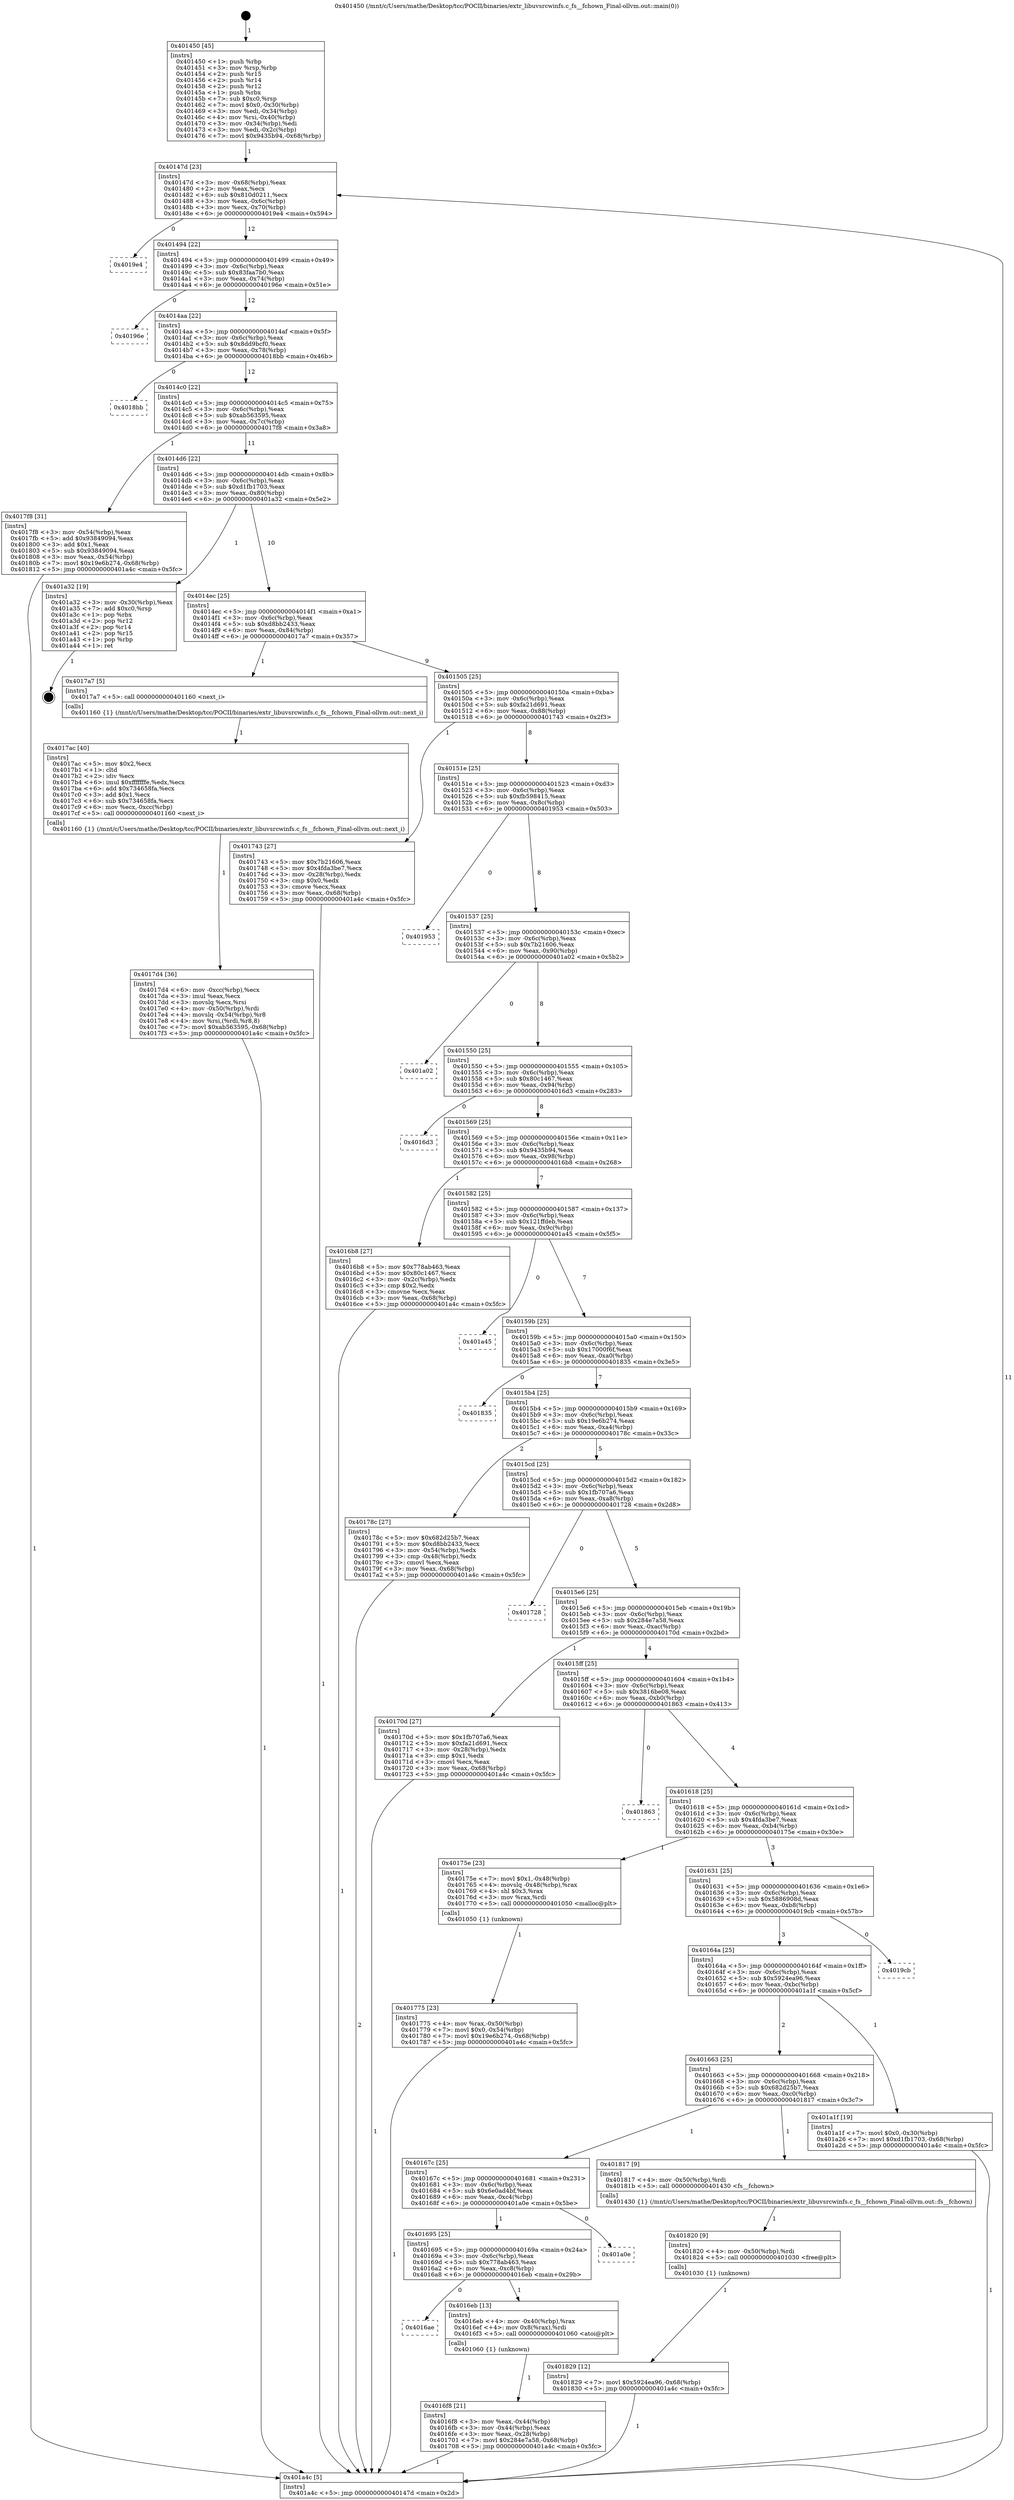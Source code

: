 digraph "0x401450" {
  label = "0x401450 (/mnt/c/Users/mathe/Desktop/tcc/POCII/binaries/extr_libuvsrcwinfs.c_fs__fchown_Final-ollvm.out::main(0))"
  labelloc = "t"
  node[shape=record]

  Entry [label="",width=0.3,height=0.3,shape=circle,fillcolor=black,style=filled]
  "0x40147d" [label="{
     0x40147d [23]\l
     | [instrs]\l
     &nbsp;&nbsp;0x40147d \<+3\>: mov -0x68(%rbp),%eax\l
     &nbsp;&nbsp;0x401480 \<+2\>: mov %eax,%ecx\l
     &nbsp;&nbsp;0x401482 \<+6\>: sub $0x810d0211,%ecx\l
     &nbsp;&nbsp;0x401488 \<+3\>: mov %eax,-0x6c(%rbp)\l
     &nbsp;&nbsp;0x40148b \<+3\>: mov %ecx,-0x70(%rbp)\l
     &nbsp;&nbsp;0x40148e \<+6\>: je 00000000004019e4 \<main+0x594\>\l
  }"]
  "0x4019e4" [label="{
     0x4019e4\l
  }", style=dashed]
  "0x401494" [label="{
     0x401494 [22]\l
     | [instrs]\l
     &nbsp;&nbsp;0x401494 \<+5\>: jmp 0000000000401499 \<main+0x49\>\l
     &nbsp;&nbsp;0x401499 \<+3\>: mov -0x6c(%rbp),%eax\l
     &nbsp;&nbsp;0x40149c \<+5\>: sub $0x83faa7b0,%eax\l
     &nbsp;&nbsp;0x4014a1 \<+3\>: mov %eax,-0x74(%rbp)\l
     &nbsp;&nbsp;0x4014a4 \<+6\>: je 000000000040196e \<main+0x51e\>\l
  }"]
  Exit [label="",width=0.3,height=0.3,shape=circle,fillcolor=black,style=filled,peripheries=2]
  "0x40196e" [label="{
     0x40196e\l
  }", style=dashed]
  "0x4014aa" [label="{
     0x4014aa [22]\l
     | [instrs]\l
     &nbsp;&nbsp;0x4014aa \<+5\>: jmp 00000000004014af \<main+0x5f\>\l
     &nbsp;&nbsp;0x4014af \<+3\>: mov -0x6c(%rbp),%eax\l
     &nbsp;&nbsp;0x4014b2 \<+5\>: sub $0x8dd9bcf0,%eax\l
     &nbsp;&nbsp;0x4014b7 \<+3\>: mov %eax,-0x78(%rbp)\l
     &nbsp;&nbsp;0x4014ba \<+6\>: je 00000000004018bb \<main+0x46b\>\l
  }"]
  "0x401829" [label="{
     0x401829 [12]\l
     | [instrs]\l
     &nbsp;&nbsp;0x401829 \<+7\>: movl $0x5924ea96,-0x68(%rbp)\l
     &nbsp;&nbsp;0x401830 \<+5\>: jmp 0000000000401a4c \<main+0x5fc\>\l
  }"]
  "0x4018bb" [label="{
     0x4018bb\l
  }", style=dashed]
  "0x4014c0" [label="{
     0x4014c0 [22]\l
     | [instrs]\l
     &nbsp;&nbsp;0x4014c0 \<+5\>: jmp 00000000004014c5 \<main+0x75\>\l
     &nbsp;&nbsp;0x4014c5 \<+3\>: mov -0x6c(%rbp),%eax\l
     &nbsp;&nbsp;0x4014c8 \<+5\>: sub $0xab563595,%eax\l
     &nbsp;&nbsp;0x4014cd \<+3\>: mov %eax,-0x7c(%rbp)\l
     &nbsp;&nbsp;0x4014d0 \<+6\>: je 00000000004017f8 \<main+0x3a8\>\l
  }"]
  "0x401820" [label="{
     0x401820 [9]\l
     | [instrs]\l
     &nbsp;&nbsp;0x401820 \<+4\>: mov -0x50(%rbp),%rdi\l
     &nbsp;&nbsp;0x401824 \<+5\>: call 0000000000401030 \<free@plt\>\l
     | [calls]\l
     &nbsp;&nbsp;0x401030 \{1\} (unknown)\l
  }"]
  "0x4017f8" [label="{
     0x4017f8 [31]\l
     | [instrs]\l
     &nbsp;&nbsp;0x4017f8 \<+3\>: mov -0x54(%rbp),%eax\l
     &nbsp;&nbsp;0x4017fb \<+5\>: add $0x93849094,%eax\l
     &nbsp;&nbsp;0x401800 \<+3\>: add $0x1,%eax\l
     &nbsp;&nbsp;0x401803 \<+5\>: sub $0x93849094,%eax\l
     &nbsp;&nbsp;0x401808 \<+3\>: mov %eax,-0x54(%rbp)\l
     &nbsp;&nbsp;0x40180b \<+7\>: movl $0x19e6b274,-0x68(%rbp)\l
     &nbsp;&nbsp;0x401812 \<+5\>: jmp 0000000000401a4c \<main+0x5fc\>\l
  }"]
  "0x4014d6" [label="{
     0x4014d6 [22]\l
     | [instrs]\l
     &nbsp;&nbsp;0x4014d6 \<+5\>: jmp 00000000004014db \<main+0x8b\>\l
     &nbsp;&nbsp;0x4014db \<+3\>: mov -0x6c(%rbp),%eax\l
     &nbsp;&nbsp;0x4014de \<+5\>: sub $0xd1fb1703,%eax\l
     &nbsp;&nbsp;0x4014e3 \<+3\>: mov %eax,-0x80(%rbp)\l
     &nbsp;&nbsp;0x4014e6 \<+6\>: je 0000000000401a32 \<main+0x5e2\>\l
  }"]
  "0x4017d4" [label="{
     0x4017d4 [36]\l
     | [instrs]\l
     &nbsp;&nbsp;0x4017d4 \<+6\>: mov -0xcc(%rbp),%ecx\l
     &nbsp;&nbsp;0x4017da \<+3\>: imul %eax,%ecx\l
     &nbsp;&nbsp;0x4017dd \<+3\>: movslq %ecx,%rsi\l
     &nbsp;&nbsp;0x4017e0 \<+4\>: mov -0x50(%rbp),%rdi\l
     &nbsp;&nbsp;0x4017e4 \<+4\>: movslq -0x54(%rbp),%r8\l
     &nbsp;&nbsp;0x4017e8 \<+4\>: mov %rsi,(%rdi,%r8,8)\l
     &nbsp;&nbsp;0x4017ec \<+7\>: movl $0xab563595,-0x68(%rbp)\l
     &nbsp;&nbsp;0x4017f3 \<+5\>: jmp 0000000000401a4c \<main+0x5fc\>\l
  }"]
  "0x401a32" [label="{
     0x401a32 [19]\l
     | [instrs]\l
     &nbsp;&nbsp;0x401a32 \<+3\>: mov -0x30(%rbp),%eax\l
     &nbsp;&nbsp;0x401a35 \<+7\>: add $0xc0,%rsp\l
     &nbsp;&nbsp;0x401a3c \<+1\>: pop %rbx\l
     &nbsp;&nbsp;0x401a3d \<+2\>: pop %r12\l
     &nbsp;&nbsp;0x401a3f \<+2\>: pop %r14\l
     &nbsp;&nbsp;0x401a41 \<+2\>: pop %r15\l
     &nbsp;&nbsp;0x401a43 \<+1\>: pop %rbp\l
     &nbsp;&nbsp;0x401a44 \<+1\>: ret\l
  }"]
  "0x4014ec" [label="{
     0x4014ec [25]\l
     | [instrs]\l
     &nbsp;&nbsp;0x4014ec \<+5\>: jmp 00000000004014f1 \<main+0xa1\>\l
     &nbsp;&nbsp;0x4014f1 \<+3\>: mov -0x6c(%rbp),%eax\l
     &nbsp;&nbsp;0x4014f4 \<+5\>: sub $0xd8bb2433,%eax\l
     &nbsp;&nbsp;0x4014f9 \<+6\>: mov %eax,-0x84(%rbp)\l
     &nbsp;&nbsp;0x4014ff \<+6\>: je 00000000004017a7 \<main+0x357\>\l
  }"]
  "0x4017ac" [label="{
     0x4017ac [40]\l
     | [instrs]\l
     &nbsp;&nbsp;0x4017ac \<+5\>: mov $0x2,%ecx\l
     &nbsp;&nbsp;0x4017b1 \<+1\>: cltd\l
     &nbsp;&nbsp;0x4017b2 \<+2\>: idiv %ecx\l
     &nbsp;&nbsp;0x4017b4 \<+6\>: imul $0xfffffffe,%edx,%ecx\l
     &nbsp;&nbsp;0x4017ba \<+6\>: add $0x734658fa,%ecx\l
     &nbsp;&nbsp;0x4017c0 \<+3\>: add $0x1,%ecx\l
     &nbsp;&nbsp;0x4017c3 \<+6\>: sub $0x734658fa,%ecx\l
     &nbsp;&nbsp;0x4017c9 \<+6\>: mov %ecx,-0xcc(%rbp)\l
     &nbsp;&nbsp;0x4017cf \<+5\>: call 0000000000401160 \<next_i\>\l
     | [calls]\l
     &nbsp;&nbsp;0x401160 \{1\} (/mnt/c/Users/mathe/Desktop/tcc/POCII/binaries/extr_libuvsrcwinfs.c_fs__fchown_Final-ollvm.out::next_i)\l
  }"]
  "0x4017a7" [label="{
     0x4017a7 [5]\l
     | [instrs]\l
     &nbsp;&nbsp;0x4017a7 \<+5\>: call 0000000000401160 \<next_i\>\l
     | [calls]\l
     &nbsp;&nbsp;0x401160 \{1\} (/mnt/c/Users/mathe/Desktop/tcc/POCII/binaries/extr_libuvsrcwinfs.c_fs__fchown_Final-ollvm.out::next_i)\l
  }"]
  "0x401505" [label="{
     0x401505 [25]\l
     | [instrs]\l
     &nbsp;&nbsp;0x401505 \<+5\>: jmp 000000000040150a \<main+0xba\>\l
     &nbsp;&nbsp;0x40150a \<+3\>: mov -0x6c(%rbp),%eax\l
     &nbsp;&nbsp;0x40150d \<+5\>: sub $0xfa21d691,%eax\l
     &nbsp;&nbsp;0x401512 \<+6\>: mov %eax,-0x88(%rbp)\l
     &nbsp;&nbsp;0x401518 \<+6\>: je 0000000000401743 \<main+0x2f3\>\l
  }"]
  "0x401775" [label="{
     0x401775 [23]\l
     | [instrs]\l
     &nbsp;&nbsp;0x401775 \<+4\>: mov %rax,-0x50(%rbp)\l
     &nbsp;&nbsp;0x401779 \<+7\>: movl $0x0,-0x54(%rbp)\l
     &nbsp;&nbsp;0x401780 \<+7\>: movl $0x19e6b274,-0x68(%rbp)\l
     &nbsp;&nbsp;0x401787 \<+5\>: jmp 0000000000401a4c \<main+0x5fc\>\l
  }"]
  "0x401743" [label="{
     0x401743 [27]\l
     | [instrs]\l
     &nbsp;&nbsp;0x401743 \<+5\>: mov $0x7b21606,%eax\l
     &nbsp;&nbsp;0x401748 \<+5\>: mov $0x4fda3be7,%ecx\l
     &nbsp;&nbsp;0x40174d \<+3\>: mov -0x28(%rbp),%edx\l
     &nbsp;&nbsp;0x401750 \<+3\>: cmp $0x0,%edx\l
     &nbsp;&nbsp;0x401753 \<+3\>: cmove %ecx,%eax\l
     &nbsp;&nbsp;0x401756 \<+3\>: mov %eax,-0x68(%rbp)\l
     &nbsp;&nbsp;0x401759 \<+5\>: jmp 0000000000401a4c \<main+0x5fc\>\l
  }"]
  "0x40151e" [label="{
     0x40151e [25]\l
     | [instrs]\l
     &nbsp;&nbsp;0x40151e \<+5\>: jmp 0000000000401523 \<main+0xd3\>\l
     &nbsp;&nbsp;0x401523 \<+3\>: mov -0x6c(%rbp),%eax\l
     &nbsp;&nbsp;0x401526 \<+5\>: sub $0xfb598415,%eax\l
     &nbsp;&nbsp;0x40152b \<+6\>: mov %eax,-0x8c(%rbp)\l
     &nbsp;&nbsp;0x401531 \<+6\>: je 0000000000401953 \<main+0x503\>\l
  }"]
  "0x4016f8" [label="{
     0x4016f8 [21]\l
     | [instrs]\l
     &nbsp;&nbsp;0x4016f8 \<+3\>: mov %eax,-0x44(%rbp)\l
     &nbsp;&nbsp;0x4016fb \<+3\>: mov -0x44(%rbp),%eax\l
     &nbsp;&nbsp;0x4016fe \<+3\>: mov %eax,-0x28(%rbp)\l
     &nbsp;&nbsp;0x401701 \<+7\>: movl $0x284e7a58,-0x68(%rbp)\l
     &nbsp;&nbsp;0x401708 \<+5\>: jmp 0000000000401a4c \<main+0x5fc\>\l
  }"]
  "0x401953" [label="{
     0x401953\l
  }", style=dashed]
  "0x401537" [label="{
     0x401537 [25]\l
     | [instrs]\l
     &nbsp;&nbsp;0x401537 \<+5\>: jmp 000000000040153c \<main+0xec\>\l
     &nbsp;&nbsp;0x40153c \<+3\>: mov -0x6c(%rbp),%eax\l
     &nbsp;&nbsp;0x40153f \<+5\>: sub $0x7b21606,%eax\l
     &nbsp;&nbsp;0x401544 \<+6\>: mov %eax,-0x90(%rbp)\l
     &nbsp;&nbsp;0x40154a \<+6\>: je 0000000000401a02 \<main+0x5b2\>\l
  }"]
  "0x4016ae" [label="{
     0x4016ae\l
  }", style=dashed]
  "0x401a02" [label="{
     0x401a02\l
  }", style=dashed]
  "0x401550" [label="{
     0x401550 [25]\l
     | [instrs]\l
     &nbsp;&nbsp;0x401550 \<+5\>: jmp 0000000000401555 \<main+0x105\>\l
     &nbsp;&nbsp;0x401555 \<+3\>: mov -0x6c(%rbp),%eax\l
     &nbsp;&nbsp;0x401558 \<+5\>: sub $0x80c1467,%eax\l
     &nbsp;&nbsp;0x40155d \<+6\>: mov %eax,-0x94(%rbp)\l
     &nbsp;&nbsp;0x401563 \<+6\>: je 00000000004016d3 \<main+0x283\>\l
  }"]
  "0x4016eb" [label="{
     0x4016eb [13]\l
     | [instrs]\l
     &nbsp;&nbsp;0x4016eb \<+4\>: mov -0x40(%rbp),%rax\l
     &nbsp;&nbsp;0x4016ef \<+4\>: mov 0x8(%rax),%rdi\l
     &nbsp;&nbsp;0x4016f3 \<+5\>: call 0000000000401060 \<atoi@plt\>\l
     | [calls]\l
     &nbsp;&nbsp;0x401060 \{1\} (unknown)\l
  }"]
  "0x4016d3" [label="{
     0x4016d3\l
  }", style=dashed]
  "0x401569" [label="{
     0x401569 [25]\l
     | [instrs]\l
     &nbsp;&nbsp;0x401569 \<+5\>: jmp 000000000040156e \<main+0x11e\>\l
     &nbsp;&nbsp;0x40156e \<+3\>: mov -0x6c(%rbp),%eax\l
     &nbsp;&nbsp;0x401571 \<+5\>: sub $0x9435b94,%eax\l
     &nbsp;&nbsp;0x401576 \<+6\>: mov %eax,-0x98(%rbp)\l
     &nbsp;&nbsp;0x40157c \<+6\>: je 00000000004016b8 \<main+0x268\>\l
  }"]
  "0x401695" [label="{
     0x401695 [25]\l
     | [instrs]\l
     &nbsp;&nbsp;0x401695 \<+5\>: jmp 000000000040169a \<main+0x24a\>\l
     &nbsp;&nbsp;0x40169a \<+3\>: mov -0x6c(%rbp),%eax\l
     &nbsp;&nbsp;0x40169d \<+5\>: sub $0x778ab463,%eax\l
     &nbsp;&nbsp;0x4016a2 \<+6\>: mov %eax,-0xc8(%rbp)\l
     &nbsp;&nbsp;0x4016a8 \<+6\>: je 00000000004016eb \<main+0x29b\>\l
  }"]
  "0x4016b8" [label="{
     0x4016b8 [27]\l
     | [instrs]\l
     &nbsp;&nbsp;0x4016b8 \<+5\>: mov $0x778ab463,%eax\l
     &nbsp;&nbsp;0x4016bd \<+5\>: mov $0x80c1467,%ecx\l
     &nbsp;&nbsp;0x4016c2 \<+3\>: mov -0x2c(%rbp),%edx\l
     &nbsp;&nbsp;0x4016c5 \<+3\>: cmp $0x2,%edx\l
     &nbsp;&nbsp;0x4016c8 \<+3\>: cmovne %ecx,%eax\l
     &nbsp;&nbsp;0x4016cb \<+3\>: mov %eax,-0x68(%rbp)\l
     &nbsp;&nbsp;0x4016ce \<+5\>: jmp 0000000000401a4c \<main+0x5fc\>\l
  }"]
  "0x401582" [label="{
     0x401582 [25]\l
     | [instrs]\l
     &nbsp;&nbsp;0x401582 \<+5\>: jmp 0000000000401587 \<main+0x137\>\l
     &nbsp;&nbsp;0x401587 \<+3\>: mov -0x6c(%rbp),%eax\l
     &nbsp;&nbsp;0x40158a \<+5\>: sub $0x121ffdeb,%eax\l
     &nbsp;&nbsp;0x40158f \<+6\>: mov %eax,-0x9c(%rbp)\l
     &nbsp;&nbsp;0x401595 \<+6\>: je 0000000000401a45 \<main+0x5f5\>\l
  }"]
  "0x401a4c" [label="{
     0x401a4c [5]\l
     | [instrs]\l
     &nbsp;&nbsp;0x401a4c \<+5\>: jmp 000000000040147d \<main+0x2d\>\l
  }"]
  "0x401450" [label="{
     0x401450 [45]\l
     | [instrs]\l
     &nbsp;&nbsp;0x401450 \<+1\>: push %rbp\l
     &nbsp;&nbsp;0x401451 \<+3\>: mov %rsp,%rbp\l
     &nbsp;&nbsp;0x401454 \<+2\>: push %r15\l
     &nbsp;&nbsp;0x401456 \<+2\>: push %r14\l
     &nbsp;&nbsp;0x401458 \<+2\>: push %r12\l
     &nbsp;&nbsp;0x40145a \<+1\>: push %rbx\l
     &nbsp;&nbsp;0x40145b \<+7\>: sub $0xc0,%rsp\l
     &nbsp;&nbsp;0x401462 \<+7\>: movl $0x0,-0x30(%rbp)\l
     &nbsp;&nbsp;0x401469 \<+3\>: mov %edi,-0x34(%rbp)\l
     &nbsp;&nbsp;0x40146c \<+4\>: mov %rsi,-0x40(%rbp)\l
     &nbsp;&nbsp;0x401470 \<+3\>: mov -0x34(%rbp),%edi\l
     &nbsp;&nbsp;0x401473 \<+3\>: mov %edi,-0x2c(%rbp)\l
     &nbsp;&nbsp;0x401476 \<+7\>: movl $0x9435b94,-0x68(%rbp)\l
  }"]
  "0x401a0e" [label="{
     0x401a0e\l
  }", style=dashed]
  "0x401a45" [label="{
     0x401a45\l
  }", style=dashed]
  "0x40159b" [label="{
     0x40159b [25]\l
     | [instrs]\l
     &nbsp;&nbsp;0x40159b \<+5\>: jmp 00000000004015a0 \<main+0x150\>\l
     &nbsp;&nbsp;0x4015a0 \<+3\>: mov -0x6c(%rbp),%eax\l
     &nbsp;&nbsp;0x4015a3 \<+5\>: sub $0x17000f6f,%eax\l
     &nbsp;&nbsp;0x4015a8 \<+6\>: mov %eax,-0xa0(%rbp)\l
     &nbsp;&nbsp;0x4015ae \<+6\>: je 0000000000401835 \<main+0x3e5\>\l
  }"]
  "0x40167c" [label="{
     0x40167c [25]\l
     | [instrs]\l
     &nbsp;&nbsp;0x40167c \<+5\>: jmp 0000000000401681 \<main+0x231\>\l
     &nbsp;&nbsp;0x401681 \<+3\>: mov -0x6c(%rbp),%eax\l
     &nbsp;&nbsp;0x401684 \<+5\>: sub $0x6e0ad4bf,%eax\l
     &nbsp;&nbsp;0x401689 \<+6\>: mov %eax,-0xc4(%rbp)\l
     &nbsp;&nbsp;0x40168f \<+6\>: je 0000000000401a0e \<main+0x5be\>\l
  }"]
  "0x401835" [label="{
     0x401835\l
  }", style=dashed]
  "0x4015b4" [label="{
     0x4015b4 [25]\l
     | [instrs]\l
     &nbsp;&nbsp;0x4015b4 \<+5\>: jmp 00000000004015b9 \<main+0x169\>\l
     &nbsp;&nbsp;0x4015b9 \<+3\>: mov -0x6c(%rbp),%eax\l
     &nbsp;&nbsp;0x4015bc \<+5\>: sub $0x19e6b274,%eax\l
     &nbsp;&nbsp;0x4015c1 \<+6\>: mov %eax,-0xa4(%rbp)\l
     &nbsp;&nbsp;0x4015c7 \<+6\>: je 000000000040178c \<main+0x33c\>\l
  }"]
  "0x401817" [label="{
     0x401817 [9]\l
     | [instrs]\l
     &nbsp;&nbsp;0x401817 \<+4\>: mov -0x50(%rbp),%rdi\l
     &nbsp;&nbsp;0x40181b \<+5\>: call 0000000000401430 \<fs__fchown\>\l
     | [calls]\l
     &nbsp;&nbsp;0x401430 \{1\} (/mnt/c/Users/mathe/Desktop/tcc/POCII/binaries/extr_libuvsrcwinfs.c_fs__fchown_Final-ollvm.out::fs__fchown)\l
  }"]
  "0x40178c" [label="{
     0x40178c [27]\l
     | [instrs]\l
     &nbsp;&nbsp;0x40178c \<+5\>: mov $0x682d25b7,%eax\l
     &nbsp;&nbsp;0x401791 \<+5\>: mov $0xd8bb2433,%ecx\l
     &nbsp;&nbsp;0x401796 \<+3\>: mov -0x54(%rbp),%edx\l
     &nbsp;&nbsp;0x401799 \<+3\>: cmp -0x48(%rbp),%edx\l
     &nbsp;&nbsp;0x40179c \<+3\>: cmovl %ecx,%eax\l
     &nbsp;&nbsp;0x40179f \<+3\>: mov %eax,-0x68(%rbp)\l
     &nbsp;&nbsp;0x4017a2 \<+5\>: jmp 0000000000401a4c \<main+0x5fc\>\l
  }"]
  "0x4015cd" [label="{
     0x4015cd [25]\l
     | [instrs]\l
     &nbsp;&nbsp;0x4015cd \<+5\>: jmp 00000000004015d2 \<main+0x182\>\l
     &nbsp;&nbsp;0x4015d2 \<+3\>: mov -0x6c(%rbp),%eax\l
     &nbsp;&nbsp;0x4015d5 \<+5\>: sub $0x1fb707a6,%eax\l
     &nbsp;&nbsp;0x4015da \<+6\>: mov %eax,-0xa8(%rbp)\l
     &nbsp;&nbsp;0x4015e0 \<+6\>: je 0000000000401728 \<main+0x2d8\>\l
  }"]
  "0x401663" [label="{
     0x401663 [25]\l
     | [instrs]\l
     &nbsp;&nbsp;0x401663 \<+5\>: jmp 0000000000401668 \<main+0x218\>\l
     &nbsp;&nbsp;0x401668 \<+3\>: mov -0x6c(%rbp),%eax\l
     &nbsp;&nbsp;0x40166b \<+5\>: sub $0x682d25b7,%eax\l
     &nbsp;&nbsp;0x401670 \<+6\>: mov %eax,-0xc0(%rbp)\l
     &nbsp;&nbsp;0x401676 \<+6\>: je 0000000000401817 \<main+0x3c7\>\l
  }"]
  "0x401728" [label="{
     0x401728\l
  }", style=dashed]
  "0x4015e6" [label="{
     0x4015e6 [25]\l
     | [instrs]\l
     &nbsp;&nbsp;0x4015e6 \<+5\>: jmp 00000000004015eb \<main+0x19b\>\l
     &nbsp;&nbsp;0x4015eb \<+3\>: mov -0x6c(%rbp),%eax\l
     &nbsp;&nbsp;0x4015ee \<+5\>: sub $0x284e7a58,%eax\l
     &nbsp;&nbsp;0x4015f3 \<+6\>: mov %eax,-0xac(%rbp)\l
     &nbsp;&nbsp;0x4015f9 \<+6\>: je 000000000040170d \<main+0x2bd\>\l
  }"]
  "0x401a1f" [label="{
     0x401a1f [19]\l
     | [instrs]\l
     &nbsp;&nbsp;0x401a1f \<+7\>: movl $0x0,-0x30(%rbp)\l
     &nbsp;&nbsp;0x401a26 \<+7\>: movl $0xd1fb1703,-0x68(%rbp)\l
     &nbsp;&nbsp;0x401a2d \<+5\>: jmp 0000000000401a4c \<main+0x5fc\>\l
  }"]
  "0x40170d" [label="{
     0x40170d [27]\l
     | [instrs]\l
     &nbsp;&nbsp;0x40170d \<+5\>: mov $0x1fb707a6,%eax\l
     &nbsp;&nbsp;0x401712 \<+5\>: mov $0xfa21d691,%ecx\l
     &nbsp;&nbsp;0x401717 \<+3\>: mov -0x28(%rbp),%edx\l
     &nbsp;&nbsp;0x40171a \<+3\>: cmp $0x1,%edx\l
     &nbsp;&nbsp;0x40171d \<+3\>: cmovl %ecx,%eax\l
     &nbsp;&nbsp;0x401720 \<+3\>: mov %eax,-0x68(%rbp)\l
     &nbsp;&nbsp;0x401723 \<+5\>: jmp 0000000000401a4c \<main+0x5fc\>\l
  }"]
  "0x4015ff" [label="{
     0x4015ff [25]\l
     | [instrs]\l
     &nbsp;&nbsp;0x4015ff \<+5\>: jmp 0000000000401604 \<main+0x1b4\>\l
     &nbsp;&nbsp;0x401604 \<+3\>: mov -0x6c(%rbp),%eax\l
     &nbsp;&nbsp;0x401607 \<+5\>: sub $0x3816be08,%eax\l
     &nbsp;&nbsp;0x40160c \<+6\>: mov %eax,-0xb0(%rbp)\l
     &nbsp;&nbsp;0x401612 \<+6\>: je 0000000000401863 \<main+0x413\>\l
  }"]
  "0x40164a" [label="{
     0x40164a [25]\l
     | [instrs]\l
     &nbsp;&nbsp;0x40164a \<+5\>: jmp 000000000040164f \<main+0x1ff\>\l
     &nbsp;&nbsp;0x40164f \<+3\>: mov -0x6c(%rbp),%eax\l
     &nbsp;&nbsp;0x401652 \<+5\>: sub $0x5924ea96,%eax\l
     &nbsp;&nbsp;0x401657 \<+6\>: mov %eax,-0xbc(%rbp)\l
     &nbsp;&nbsp;0x40165d \<+6\>: je 0000000000401a1f \<main+0x5cf\>\l
  }"]
  "0x401863" [label="{
     0x401863\l
  }", style=dashed]
  "0x401618" [label="{
     0x401618 [25]\l
     | [instrs]\l
     &nbsp;&nbsp;0x401618 \<+5\>: jmp 000000000040161d \<main+0x1cd\>\l
     &nbsp;&nbsp;0x40161d \<+3\>: mov -0x6c(%rbp),%eax\l
     &nbsp;&nbsp;0x401620 \<+5\>: sub $0x4fda3be7,%eax\l
     &nbsp;&nbsp;0x401625 \<+6\>: mov %eax,-0xb4(%rbp)\l
     &nbsp;&nbsp;0x40162b \<+6\>: je 000000000040175e \<main+0x30e\>\l
  }"]
  "0x4019cb" [label="{
     0x4019cb\l
  }", style=dashed]
  "0x40175e" [label="{
     0x40175e [23]\l
     | [instrs]\l
     &nbsp;&nbsp;0x40175e \<+7\>: movl $0x1,-0x48(%rbp)\l
     &nbsp;&nbsp;0x401765 \<+4\>: movslq -0x48(%rbp),%rax\l
     &nbsp;&nbsp;0x401769 \<+4\>: shl $0x3,%rax\l
     &nbsp;&nbsp;0x40176d \<+3\>: mov %rax,%rdi\l
     &nbsp;&nbsp;0x401770 \<+5\>: call 0000000000401050 \<malloc@plt\>\l
     | [calls]\l
     &nbsp;&nbsp;0x401050 \{1\} (unknown)\l
  }"]
  "0x401631" [label="{
     0x401631 [25]\l
     | [instrs]\l
     &nbsp;&nbsp;0x401631 \<+5\>: jmp 0000000000401636 \<main+0x1e6\>\l
     &nbsp;&nbsp;0x401636 \<+3\>: mov -0x6c(%rbp),%eax\l
     &nbsp;&nbsp;0x401639 \<+5\>: sub $0x5886908d,%eax\l
     &nbsp;&nbsp;0x40163e \<+6\>: mov %eax,-0xb8(%rbp)\l
     &nbsp;&nbsp;0x401644 \<+6\>: je 00000000004019cb \<main+0x57b\>\l
  }"]
  Entry -> "0x401450" [label=" 1"]
  "0x40147d" -> "0x4019e4" [label=" 0"]
  "0x40147d" -> "0x401494" [label=" 12"]
  "0x401a32" -> Exit [label=" 1"]
  "0x401494" -> "0x40196e" [label=" 0"]
  "0x401494" -> "0x4014aa" [label=" 12"]
  "0x401a1f" -> "0x401a4c" [label=" 1"]
  "0x4014aa" -> "0x4018bb" [label=" 0"]
  "0x4014aa" -> "0x4014c0" [label=" 12"]
  "0x401829" -> "0x401a4c" [label=" 1"]
  "0x4014c0" -> "0x4017f8" [label=" 1"]
  "0x4014c0" -> "0x4014d6" [label=" 11"]
  "0x401820" -> "0x401829" [label=" 1"]
  "0x4014d6" -> "0x401a32" [label=" 1"]
  "0x4014d6" -> "0x4014ec" [label=" 10"]
  "0x401817" -> "0x401820" [label=" 1"]
  "0x4014ec" -> "0x4017a7" [label=" 1"]
  "0x4014ec" -> "0x401505" [label=" 9"]
  "0x4017f8" -> "0x401a4c" [label=" 1"]
  "0x401505" -> "0x401743" [label=" 1"]
  "0x401505" -> "0x40151e" [label=" 8"]
  "0x4017d4" -> "0x401a4c" [label=" 1"]
  "0x40151e" -> "0x401953" [label=" 0"]
  "0x40151e" -> "0x401537" [label=" 8"]
  "0x4017ac" -> "0x4017d4" [label=" 1"]
  "0x401537" -> "0x401a02" [label=" 0"]
  "0x401537" -> "0x401550" [label=" 8"]
  "0x4017a7" -> "0x4017ac" [label=" 1"]
  "0x401550" -> "0x4016d3" [label=" 0"]
  "0x401550" -> "0x401569" [label=" 8"]
  "0x40178c" -> "0x401a4c" [label=" 2"]
  "0x401569" -> "0x4016b8" [label=" 1"]
  "0x401569" -> "0x401582" [label=" 7"]
  "0x4016b8" -> "0x401a4c" [label=" 1"]
  "0x401450" -> "0x40147d" [label=" 1"]
  "0x401a4c" -> "0x40147d" [label=" 11"]
  "0x40175e" -> "0x401775" [label=" 1"]
  "0x401582" -> "0x401a45" [label=" 0"]
  "0x401582" -> "0x40159b" [label=" 7"]
  "0x401743" -> "0x401a4c" [label=" 1"]
  "0x40159b" -> "0x401835" [label=" 0"]
  "0x40159b" -> "0x4015b4" [label=" 7"]
  "0x4016f8" -> "0x401a4c" [label=" 1"]
  "0x4015b4" -> "0x40178c" [label=" 2"]
  "0x4015b4" -> "0x4015cd" [label=" 5"]
  "0x4016eb" -> "0x4016f8" [label=" 1"]
  "0x4015cd" -> "0x401728" [label=" 0"]
  "0x4015cd" -> "0x4015e6" [label=" 5"]
  "0x401695" -> "0x4016eb" [label=" 1"]
  "0x4015e6" -> "0x40170d" [label=" 1"]
  "0x4015e6" -> "0x4015ff" [label=" 4"]
  "0x401775" -> "0x401a4c" [label=" 1"]
  "0x4015ff" -> "0x401863" [label=" 0"]
  "0x4015ff" -> "0x401618" [label=" 4"]
  "0x40167c" -> "0x401a0e" [label=" 0"]
  "0x401618" -> "0x40175e" [label=" 1"]
  "0x401618" -> "0x401631" [label=" 3"]
  "0x40170d" -> "0x401a4c" [label=" 1"]
  "0x401631" -> "0x4019cb" [label=" 0"]
  "0x401631" -> "0x40164a" [label=" 3"]
  "0x40167c" -> "0x401695" [label=" 1"]
  "0x40164a" -> "0x401a1f" [label=" 1"]
  "0x40164a" -> "0x401663" [label=" 2"]
  "0x401695" -> "0x4016ae" [label=" 0"]
  "0x401663" -> "0x401817" [label=" 1"]
  "0x401663" -> "0x40167c" [label=" 1"]
}
